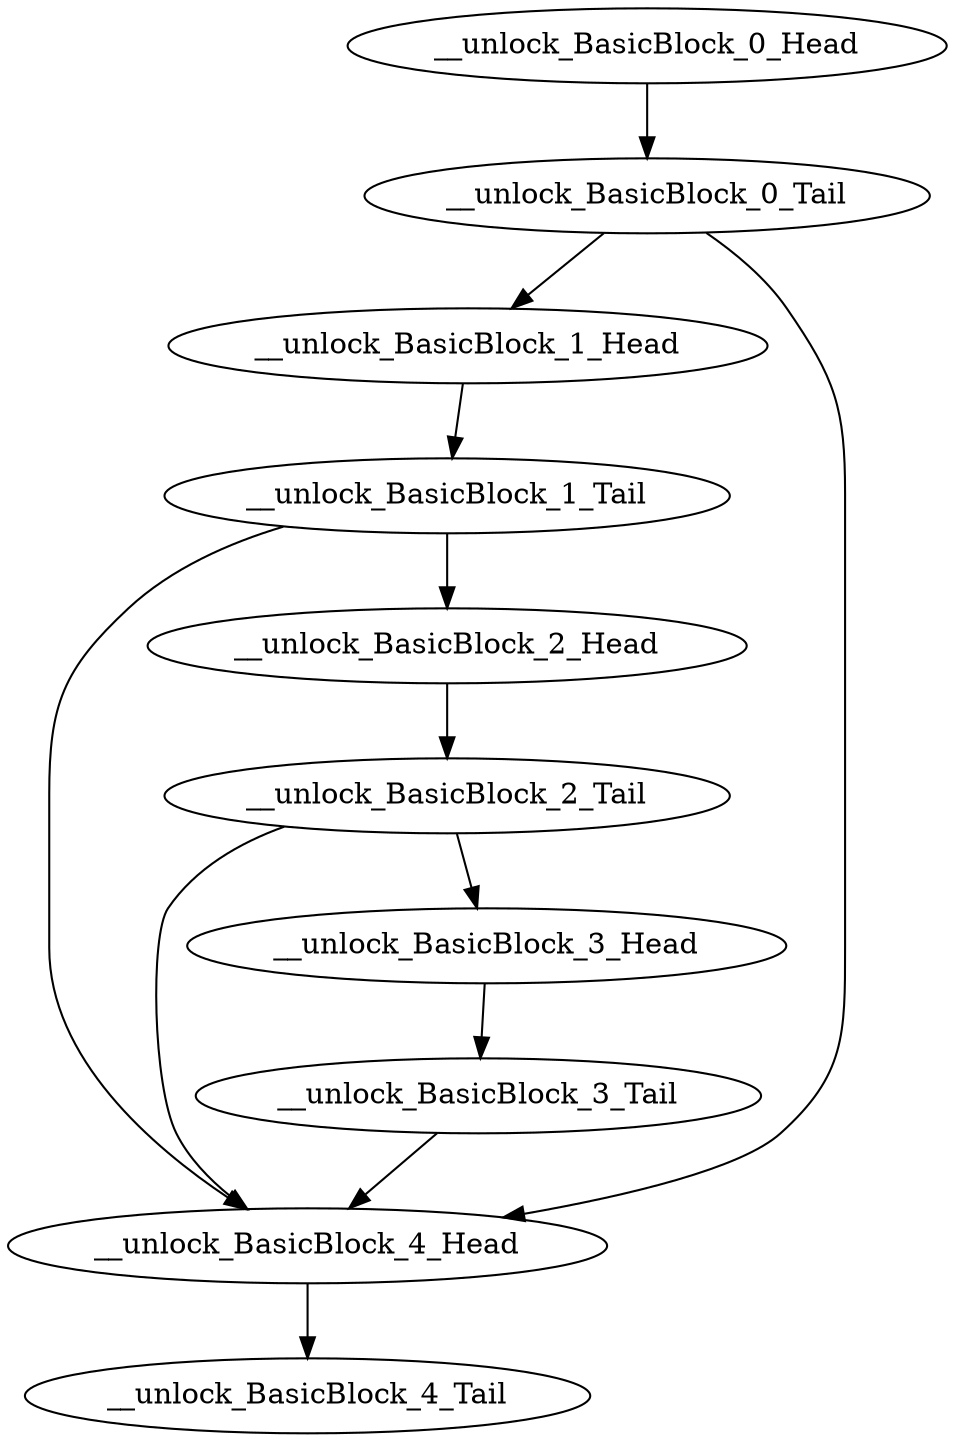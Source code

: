 digraph G {
    "__unlock_BasicBlock_0_Tail" -> "__unlock_BasicBlock_1_Head"
    "__unlock_BasicBlock_0_Tail" -> "__unlock_BasicBlock_4_Head"
    "__unlock_BasicBlock_2_Head" -> "__unlock_BasicBlock_2_Tail"
    "__unlock_BasicBlock_1_Head" -> "__unlock_BasicBlock_1_Tail"
    "__unlock_BasicBlock_2_Tail" -> "__unlock_BasicBlock_4_Head"
    "__unlock_BasicBlock_2_Tail" -> "__unlock_BasicBlock_3_Head"
    "__unlock_BasicBlock_3_Tail" -> "__unlock_BasicBlock_4_Head"
    "__unlock_BasicBlock_1_Tail" -> "__unlock_BasicBlock_2_Head"
    "__unlock_BasicBlock_1_Tail" -> "__unlock_BasicBlock_4_Head"
    "__unlock_BasicBlock_0_Head" -> "__unlock_BasicBlock_0_Tail"
    "__unlock_BasicBlock_4_Head" -> "__unlock_BasicBlock_4_Tail"
    "__unlock_BasicBlock_3_Head" -> "__unlock_BasicBlock_3_Tail"
}
